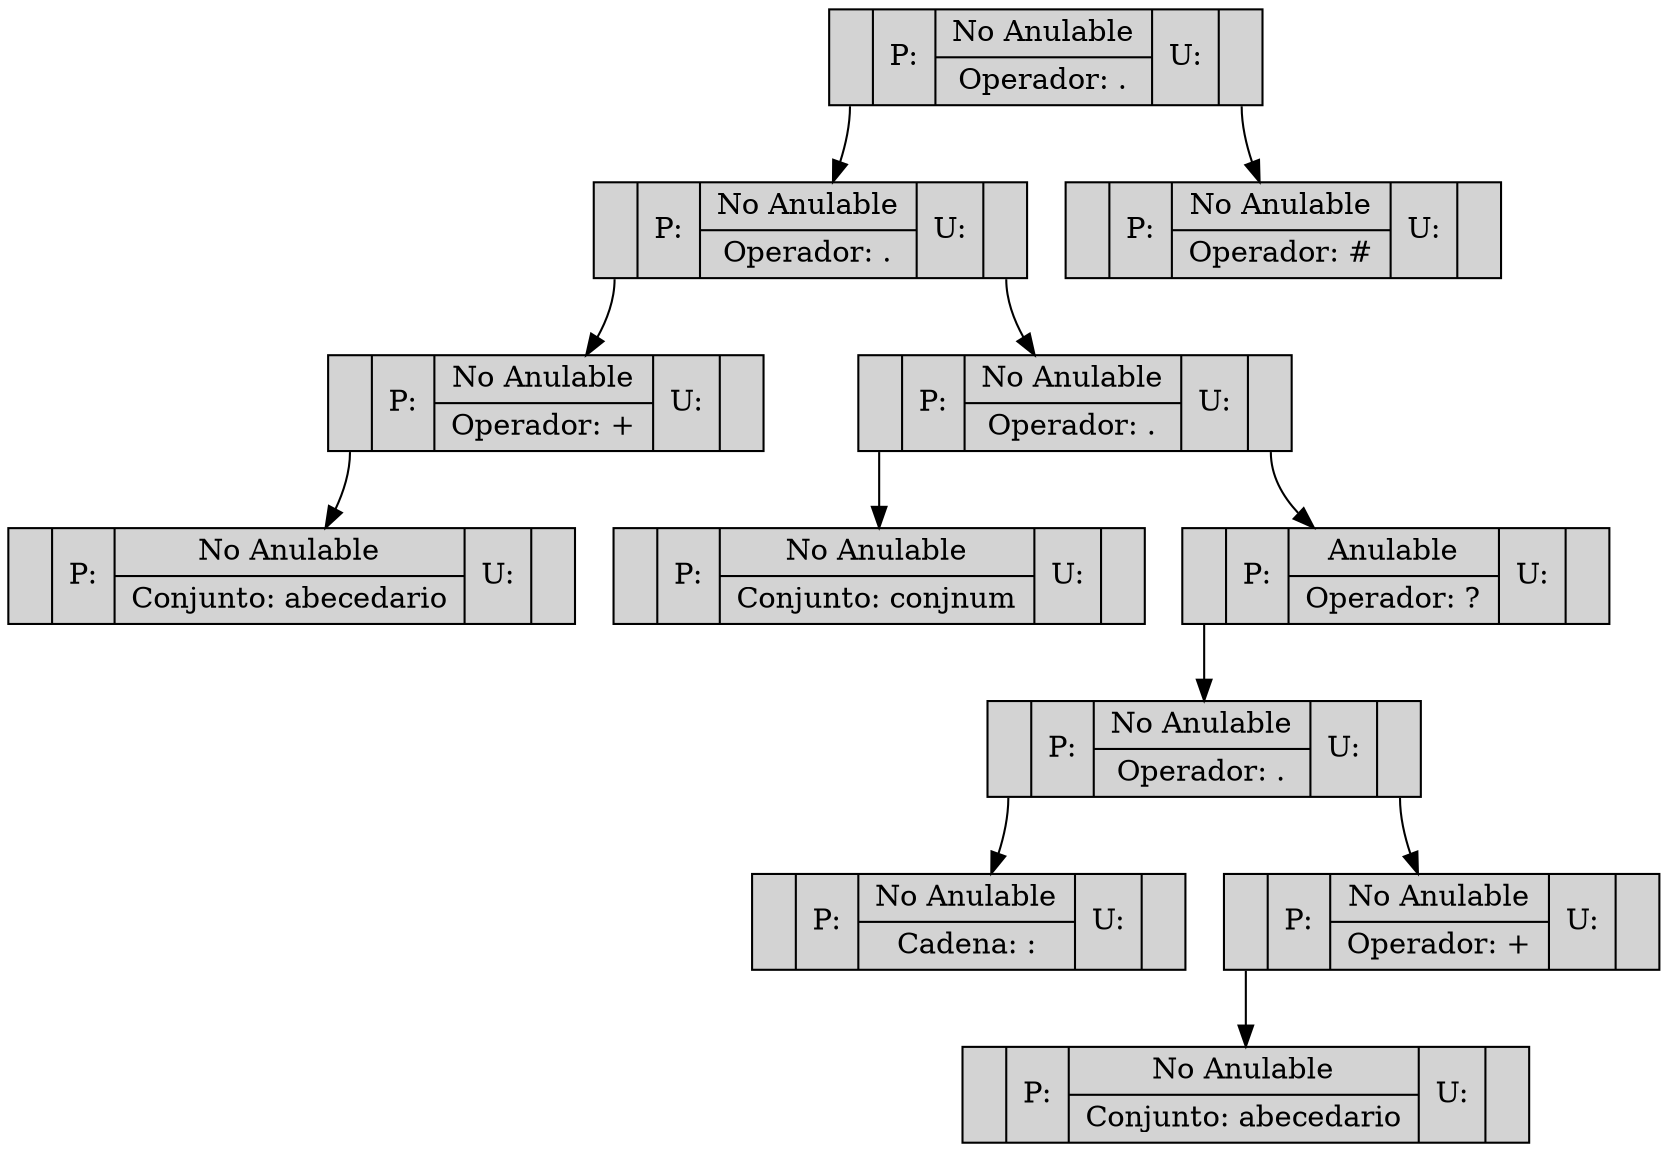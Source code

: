 digraph ARBOL { 
rankdir=TB
node[shape=record,style=filled] 
"0"[label ="<C0>|P:|{<C1>No Anulable|Operador: \.}|U:|<C2>"]; 
"2"[label ="<C0>|P:|{<C1>No Anulable|Operador: \.}|U:|<C2>"]; 
"4"[label ="<C0>|P:|{<C1>No Anulable|Operador: \+}|U:|<C2>"]; 
"5"[label ="<C0>|P:|{<C1>No Anulable|Conjunto: abecedario}|U:|<C2>"]; 
"4":C0->"5"; 
"2":C0->"4"; 
"6"[label ="<C0>|P:|{<C1>No Anulable|Operador: \.}|U:|<C2>"]; 
"7"[label ="<C0>|P:|{<C1>No Anulable|Conjunto: conjnum}|U:|<C2>"]; 
"6":C0->"7"; 
"8"[label ="<C0>|P:|{<C1>Anulable|Operador: \?}|U:|<C2>"]; 
"9"[label ="<C0>|P:|{<C1>No Anulable|Operador: \.}|U:|<C2>"]; 
"10"[label ="<C0>|P:|{<C1>No Anulable|Cadena: \:}|U:|<C2>"]; 
"9":C0->"10"; 
"11"[label ="<C0>|P:|{<C1>No Anulable|Operador: \+}|U:|<C2>"]; 
"12"[label ="<C0>|P:|{<C1>No Anulable|Conjunto: abecedario}|U:|<C2>"]; 
"11":C0->"12"; 
"9":C2->"11"; 
"8":C0->"9"; 
"6":C2->"8"; 
"2":C2->"6"; 
"0":C0->"2"; 
"1"[label ="<C0>|P:|{<C1>No Anulable|Operador: \#}|U:|<C2>"]; 
"0":C2->"1"; 

}